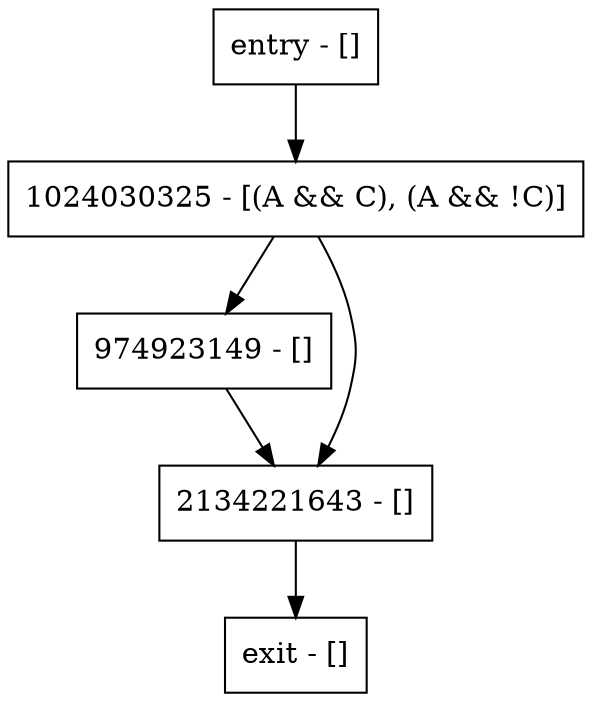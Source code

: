digraph bar {
node [shape=record];
entry [label="entry - []"];
exit [label="exit - []"];
1024030325 [label="1024030325 - [(A && C), (A && !C)]"];
974923149 [label="974923149 - []"];
2134221643 [label="2134221643 - []"];
entry;
exit;
entry -> 1024030325;
1024030325 -> 974923149;
1024030325 -> 2134221643;
974923149 -> 2134221643;
2134221643 -> exit;
}
